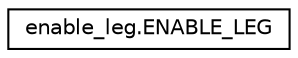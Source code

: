 digraph "Graphical Class Hierarchy"
{
  edge [fontname="Helvetica",fontsize="10",labelfontname="Helvetica",labelfontsize="10"];
  node [fontname="Helvetica",fontsize="10",shape=record];
  rankdir="LR";
  Node0 [label="enable_leg.ENABLE_LEG",height=0.2,width=0.4,color="black", fillcolor="white", style="filled",URL="$classenable__leg_1_1ENABLE__LEG.html",tooltip="The ENABLE_LEG class creates the checkboxes which are, in our case, present at the top of the UI..."];
}
